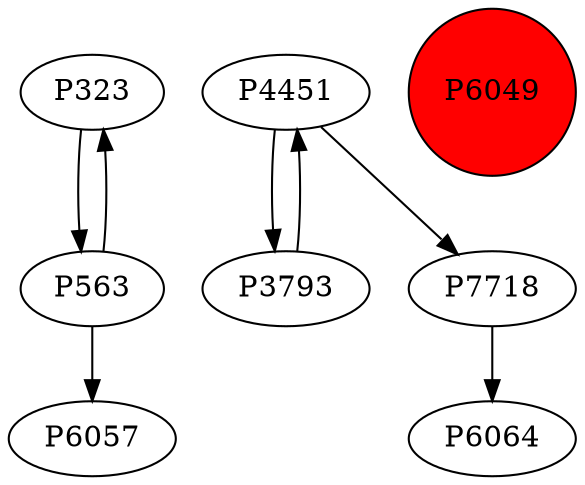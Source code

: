digraph {
	P323 -> P563
	P7718 -> P6064
	P3793 -> P4451
	P4451 -> P3793
	P4451 -> P7718
	P563 -> P6057
	P563 -> P323
	P6049 [shape=circle]
	P6049 [style=filled]
	P6049 [fillcolor=red]
}